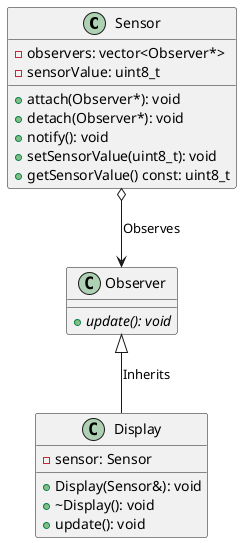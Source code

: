 @startuml ObserverPattern

class Sensor {
    - observers: vector<Observer*>
    - sensorValue: uint8_t
    + attach(Observer*): void
    + detach(Observer*): void
    + notify(): void
    + setSensorValue(uint8_t): void
    + getSensorValue() const: uint8_t
}

class Observer {
    + {abstract} update(): void
}

class Display {
    - sensor: Sensor
    + Display(Sensor&): void
    + ~Display(): void
    + update(): void
}

Observer <|-- Display : Inherits
Sensor o--> Observer: Observes

@enduml
